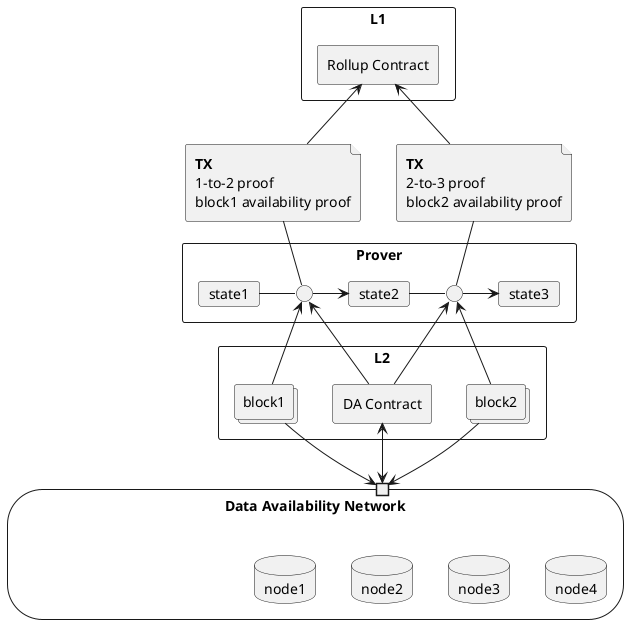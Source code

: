 @startuml

' diagram for L2 rollum on Ethereum




rectangle L1 {
    rectangle "Rollup Contract" as rollup_contract

}


rectangle Prover {

    card state1
    interface " " as i1
    card state2
    interface " " as i2
    card state3


    
}

rectangle L2 {
    collections block1
    collections block2
    rectangle "DA Contract" as DAContract
}

storage "Data Availability Network" as DA {
    port " " as DAp
    database node1
    database node2
    database node3
    database node4
}



file "<b>TX</b>\n1-to-2 proof \nblock1 availability proof" as proof1
file "<b>TX</b>\n2-to-3 proof \nblock2 availability proof" as proof2

proof1 -r[hidden]->proof2

state1 -right- i1
i1 -right-> state2 
state2 -right- i2
i2 -right-> state3

' block1 -up- i1
' block2 -up- i2


i1 -up- proof1
i2 -up- proof2


proof1 -up-> rollup_contract
proof2 -up-> rollup_contract


DAContract -up-> i1
DAContract -up-> i2

block1 -right[hidden]-> DAContract
DAContract -right[hidden]-> block2


block1 -up-> i1
block2 -up-> i2


node1 -right[hidden]- node2
node2 -right[hidden]- node3
node3 -right[hidden]- node4

node1 -up[hidden]- DAp
node2 -up[hidden]- DAp
node3 -up[hidden]- DAp
node4 -up[hidden]- DAp



block1 --> DAp
DAContract <-> DAp
block2 --> DAp

@enduml
